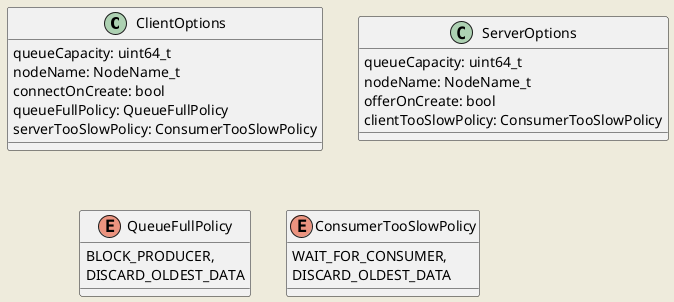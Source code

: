 @startuml
skinparam backgroundColor #EEEBDC

class ClientOptions {
  queueCapacity: uint64_t
  nodeName: NodeName_t
  connectOnCreate: bool
  queueFullPolicy: QueueFullPolicy
  serverTooSlowPolicy: ConsumerTooSlowPolicy
}

class ServerOptions {
  queueCapacity: uint64_t
  nodeName: NodeName_t
  offerOnCreate: bool
  clientTooSlowPolicy: ConsumerTooSlowPolicy
}

enum QueueFullPolicy {
  BLOCK_PRODUCER,
  DISCARD_OLDEST_DATA
}

enum ConsumerTooSlowPolicy {
  WAIT_FOR_CONSUMER,
  DISCARD_OLDEST_DATA
}

@enduml
